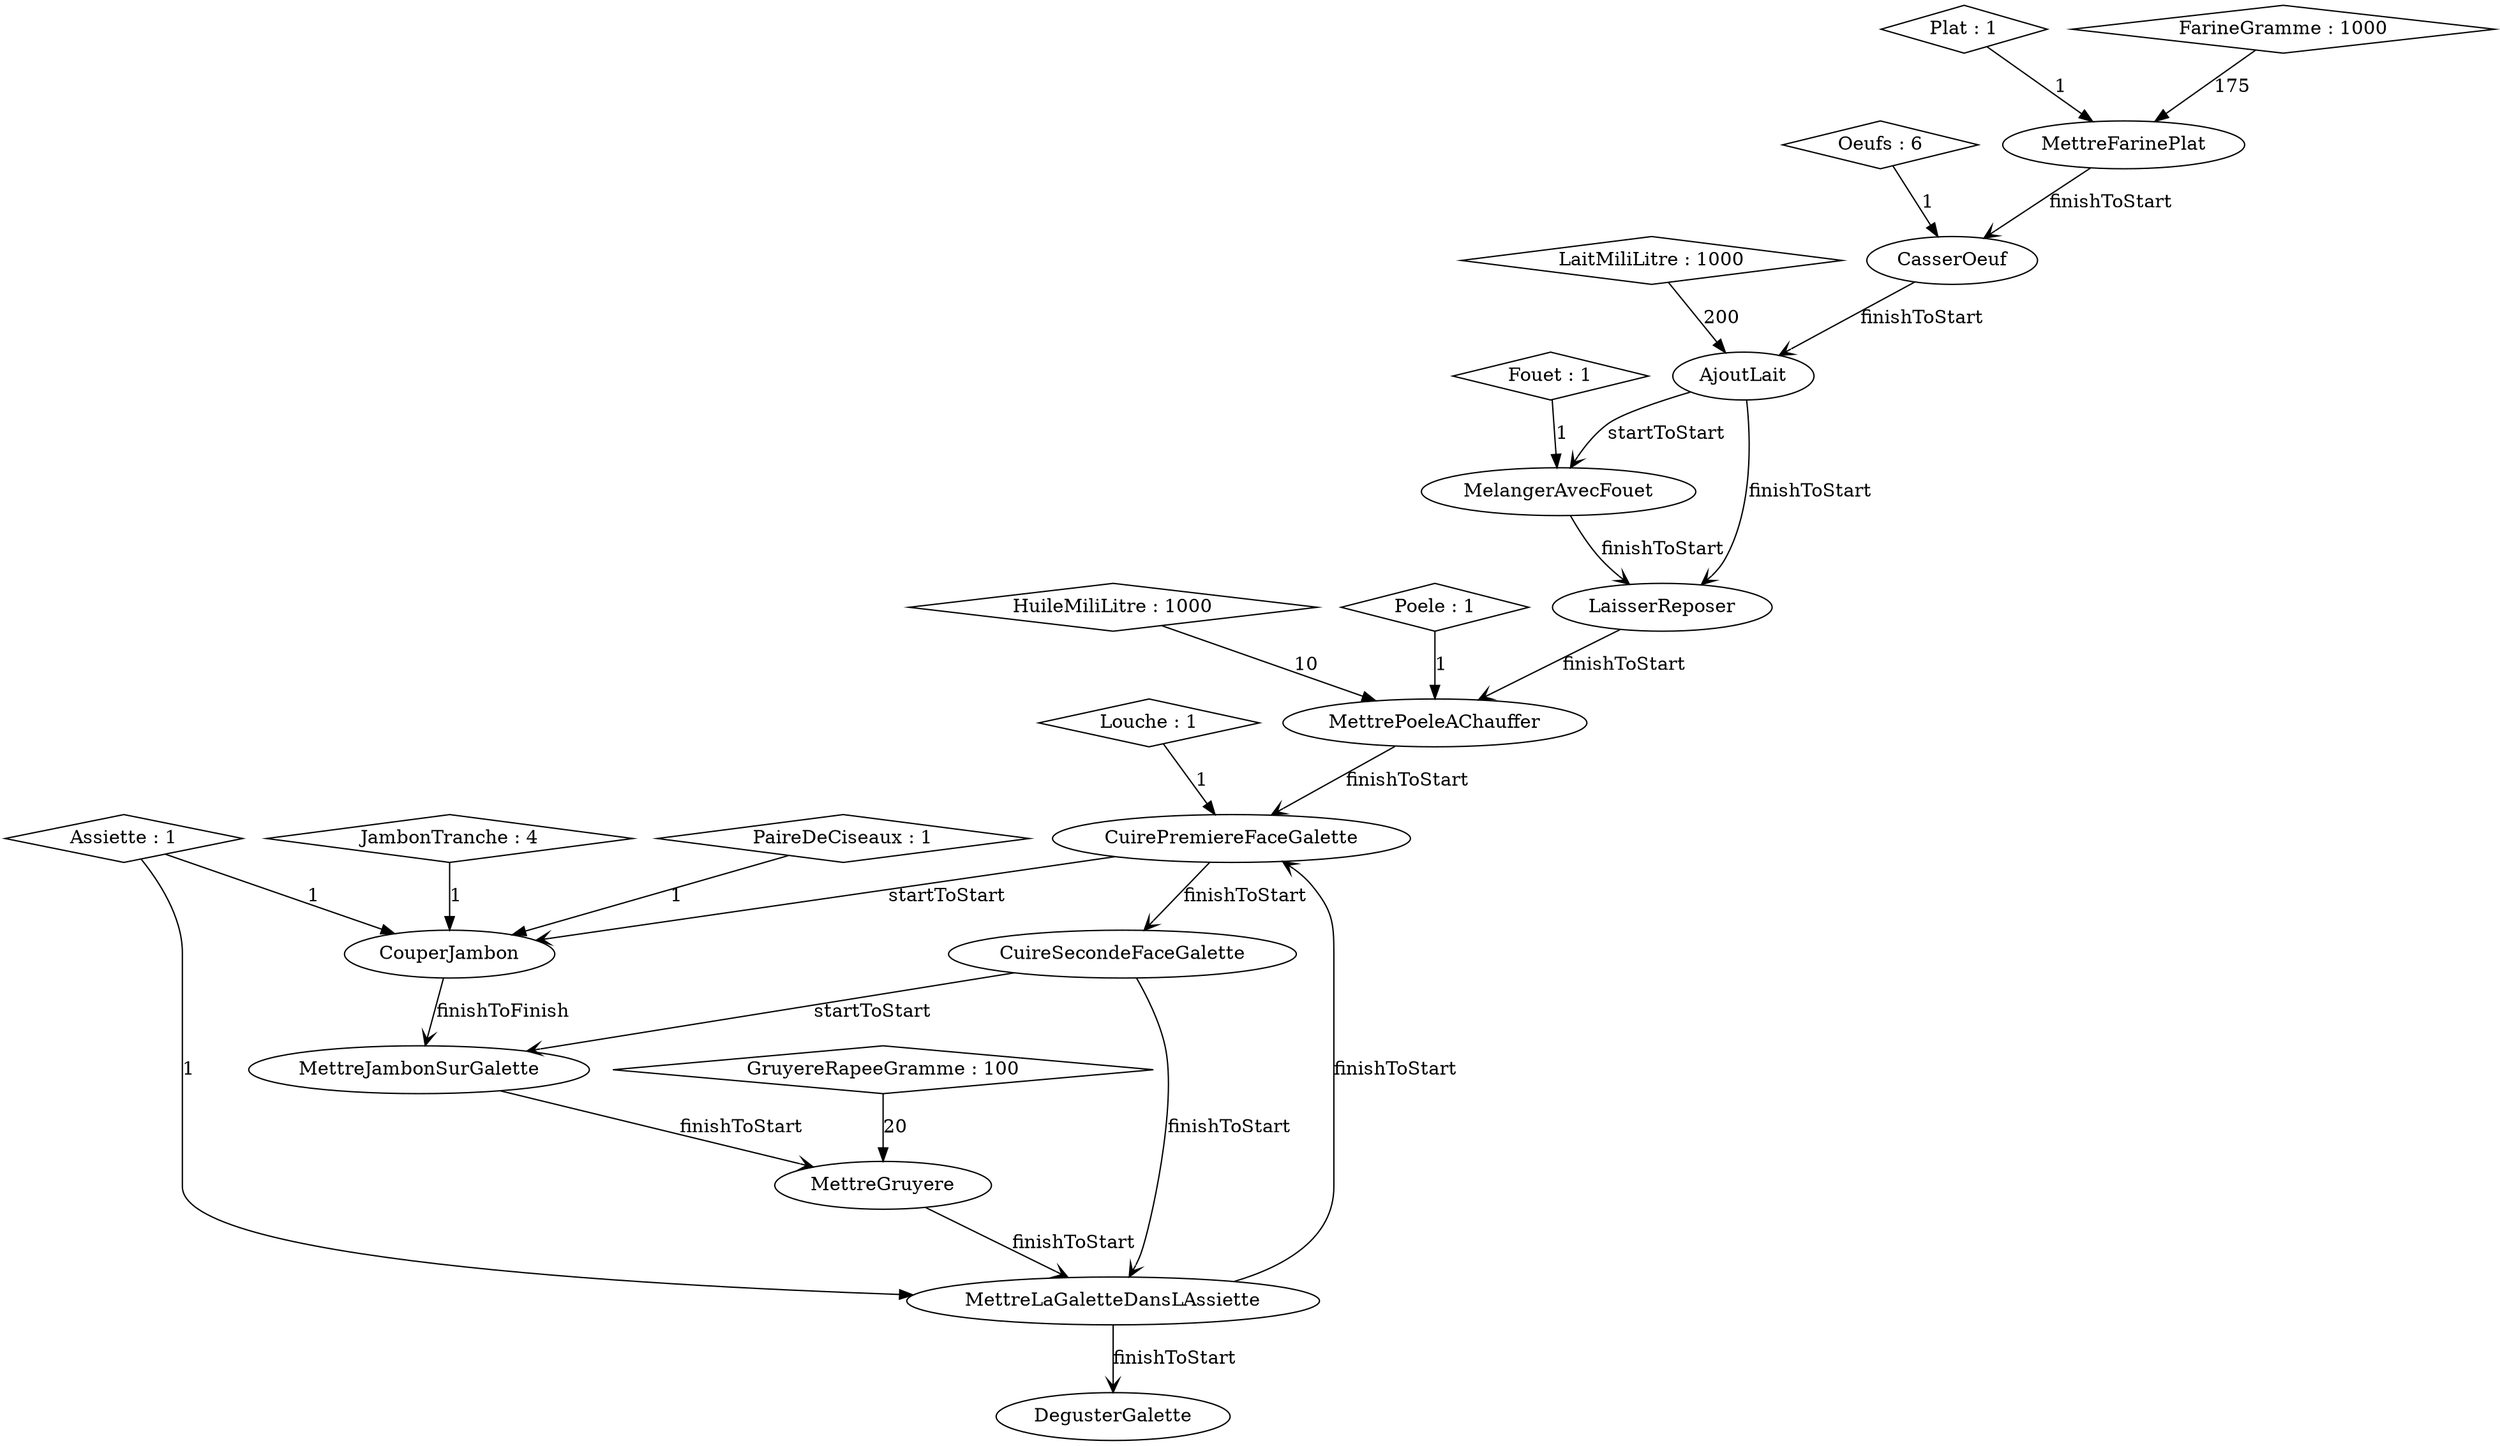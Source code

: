 digraph PreparationGaletteJambonFromage {
	MettreFarinePlat -> CasserOeuf [label=finishToStart arrowhead=vee ]
	"Plat : 1" -> MettreFarinePlat[label=1 arrowhead=normal]
	"Plat : 1" [shape=diamond]
	"FarineGramme : 1000" -> MettreFarinePlat[label=175 arrowhead=normal]
	"FarineGramme : 1000" [shape=diamond]
	CasserOeuf -> AjoutLait [label=finishToStart arrowhead=vee ]
	"Oeufs : 6" -> CasserOeuf[label=1 arrowhead=normal]
	"Oeufs : 6" [shape=diamond]
	AjoutLait -> MelangerAvecFouet [label=startToStart arrowhead=vee ]
	AjoutLait -> LaisserReposer [label=finishToStart arrowhead=vee ]
	"LaitMiliLitre : 1000" -> AjoutLait[label=200 arrowhead=normal]
	"LaitMiliLitre : 1000" [shape=diamond]
	MelangerAvecFouet -> LaisserReposer [label=finishToStart arrowhead=vee ]
	"Fouet : 1" -> MelangerAvecFouet[label=1 arrowhead=normal]
	"Fouet : 1" [shape=diamond]
	LaisserReposer -> MettrePoeleAChauffer [label=finishToStart arrowhead=vee ]
	MettrePoeleAChauffer -> CuirePremiereFaceGalette [label=finishToStart arrowhead=vee ]
	"HuileMiliLitre : 1000" -> MettrePoeleAChauffer[label=10 arrowhead=normal]
	"HuileMiliLitre : 1000" [shape=diamond]
	"Poele : 1" -> MettrePoeleAChauffer[label=1 arrowhead=normal]
	"Poele : 1" [shape=diamond]
	CuirePremiereFaceGalette -> CouperJambon [label=startToStart arrowhead=vee ]
	CuirePremiereFaceGalette -> CuireSecondeFaceGalette [label=finishToStart arrowhead=vee ]
	"Louche : 1" -> CuirePremiereFaceGalette[label=1 arrowhead=normal]
	"Louche : 1" [shape=diamond]
	CouperJambon -> MettreJambonSurGalette [label=finishToFinish arrowhead=vee ]
	"JambonTranche : 4" -> CouperJambon[label=1 arrowhead=normal]
	"JambonTranche : 4" [shape=diamond]
	"Assiette : 1" -> CouperJambon[label=1 arrowhead=normal]
	"Assiette : 1" [shape=diamond]
	"PaireDeCiseaux : 1" -> CouperJambon[label=1 arrowhead=normal]
	"PaireDeCiseaux : 1" [shape=diamond]
	CuireSecondeFaceGalette -> MettreJambonSurGalette [label=startToStart arrowhead=vee ]
	CuireSecondeFaceGalette -> MettreLaGaletteDansLAssiette [label=finishToStart arrowhead=vee ]
	MettreJambonSurGalette -> MettreGruyere [label=finishToStart arrowhead=vee ]
	MettreGruyere -> MettreLaGaletteDansLAssiette [label=finishToStart arrowhead=vee ]
	"GruyereRapeeGramme : 100" -> MettreGruyere[label=20 arrowhead=normal]
	"GruyereRapeeGramme : 100" [shape=diamond]
	MettreLaGaletteDansLAssiette -> DegusterGalette [label=finishToStart arrowhead=vee ]
	MettreLaGaletteDansLAssiette -> CuirePremiereFaceGalette [label=finishToStart arrowhead=vee ]
	"Assiette : 1" -> MettreLaGaletteDansLAssiette[label=1 arrowhead=normal]
	"Assiette : 1" [shape=diamond]
}
